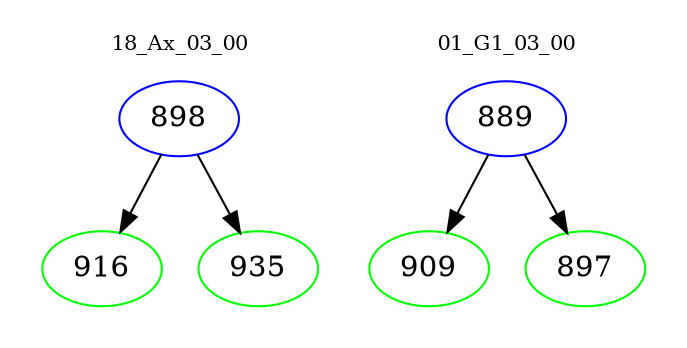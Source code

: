 digraph{
subgraph cluster_0 {
color = white
label = "18_Ax_03_00";
fontsize=10;
T0_898 [label="898", color="blue"]
T0_898 -> T0_916 [color="black"]
T0_916 [label="916", color="green"]
T0_898 -> T0_935 [color="black"]
T0_935 [label="935", color="green"]
}
subgraph cluster_1 {
color = white
label = "01_G1_03_00";
fontsize=10;
T1_889 [label="889", color="blue"]
T1_889 -> T1_909 [color="black"]
T1_909 [label="909", color="green"]
T1_889 -> T1_897 [color="black"]
T1_897 [label="897", color="green"]
}
}
